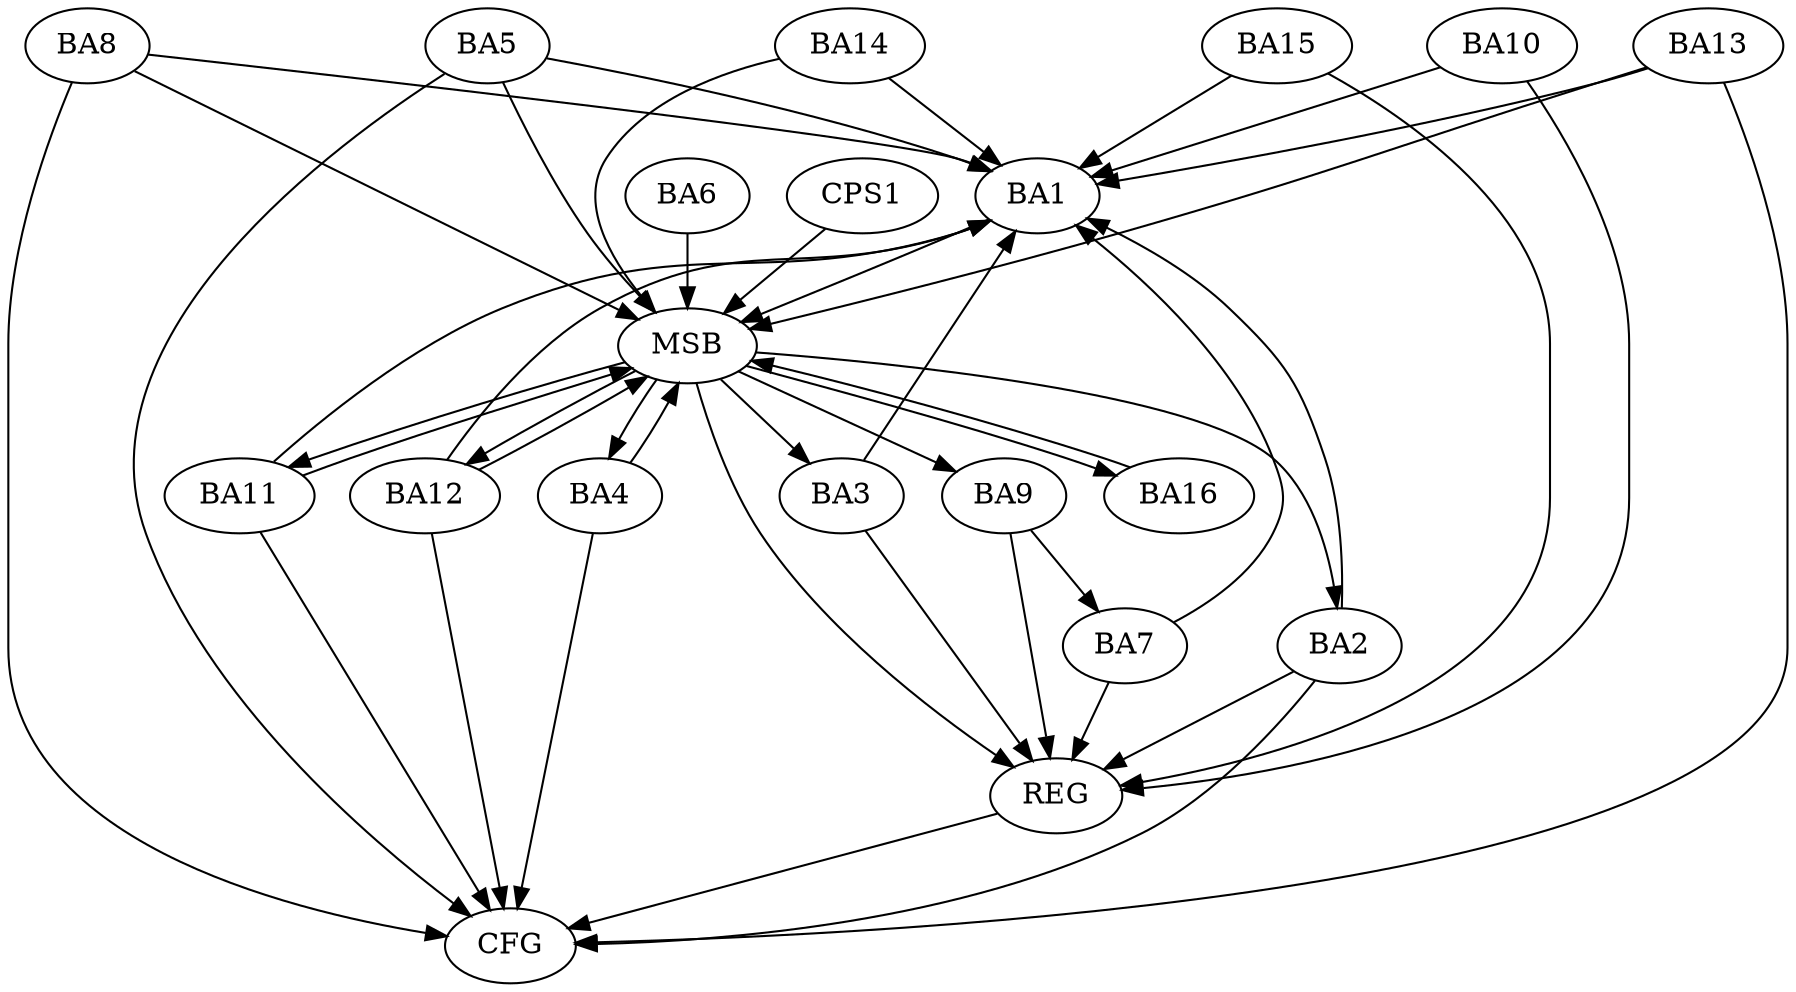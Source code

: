 strict digraph G {
  BA1 [ label="BA1" ];
  BA2 [ label="BA2" ];
  BA3 [ label="BA3" ];
  BA4 [ label="BA4" ];
  BA5 [ label="BA5" ];
  BA6 [ label="BA6" ];
  BA7 [ label="BA7" ];
  BA8 [ label="BA8" ];
  BA9 [ label="BA9" ];
  BA10 [ label="BA10" ];
  BA11 [ label="BA11" ];
  BA12 [ label="BA12" ];
  BA13 [ label="BA13" ];
  BA14 [ label="BA14" ];
  BA15 [ label="BA15" ];
  BA16 [ label="BA16" ];
  CPS1 [ label="CPS1" ];
  REG [ label="REG" ];
  MSB [ label="MSB" ];
  CFG [ label="CFG" ];
  BA2 -> BA1;
  BA3 -> BA1;
  BA9 -> BA7;
  BA2 -> REG;
  BA3 -> REG;
  BA7 -> REG;
  BA9 -> REG;
  BA10 -> REG;
  BA15 -> REG;
  BA1 -> MSB;
  MSB -> BA2;
  MSB -> REG;
  BA4 -> MSB;
  MSB -> BA3;
  BA5 -> MSB;
  BA6 -> MSB;
  MSB -> BA4;
  BA8 -> MSB;
  BA11 -> MSB;
  MSB -> BA9;
  BA12 -> MSB;
  BA13 -> MSB;
  BA14 -> MSB;
  MSB -> BA12;
  BA16 -> MSB;
  CPS1 -> MSB;
  MSB -> BA16;
  MSB -> BA11;
  BA4 -> CFG;
  BA13 -> CFG;
  BA2 -> CFG;
  BA11 -> CFG;
  BA8 -> CFG;
  BA5 -> CFG;
  BA12 -> CFG;
  REG -> CFG;
  BA8 -> BA1;
  BA7 -> BA1;
  BA10 -> BA1;
  BA13 -> BA1;
  BA5 -> BA1;
  BA14 -> BA1;
  BA11 -> BA1;
  BA15 -> BA1;
  BA12 -> BA1;
}
